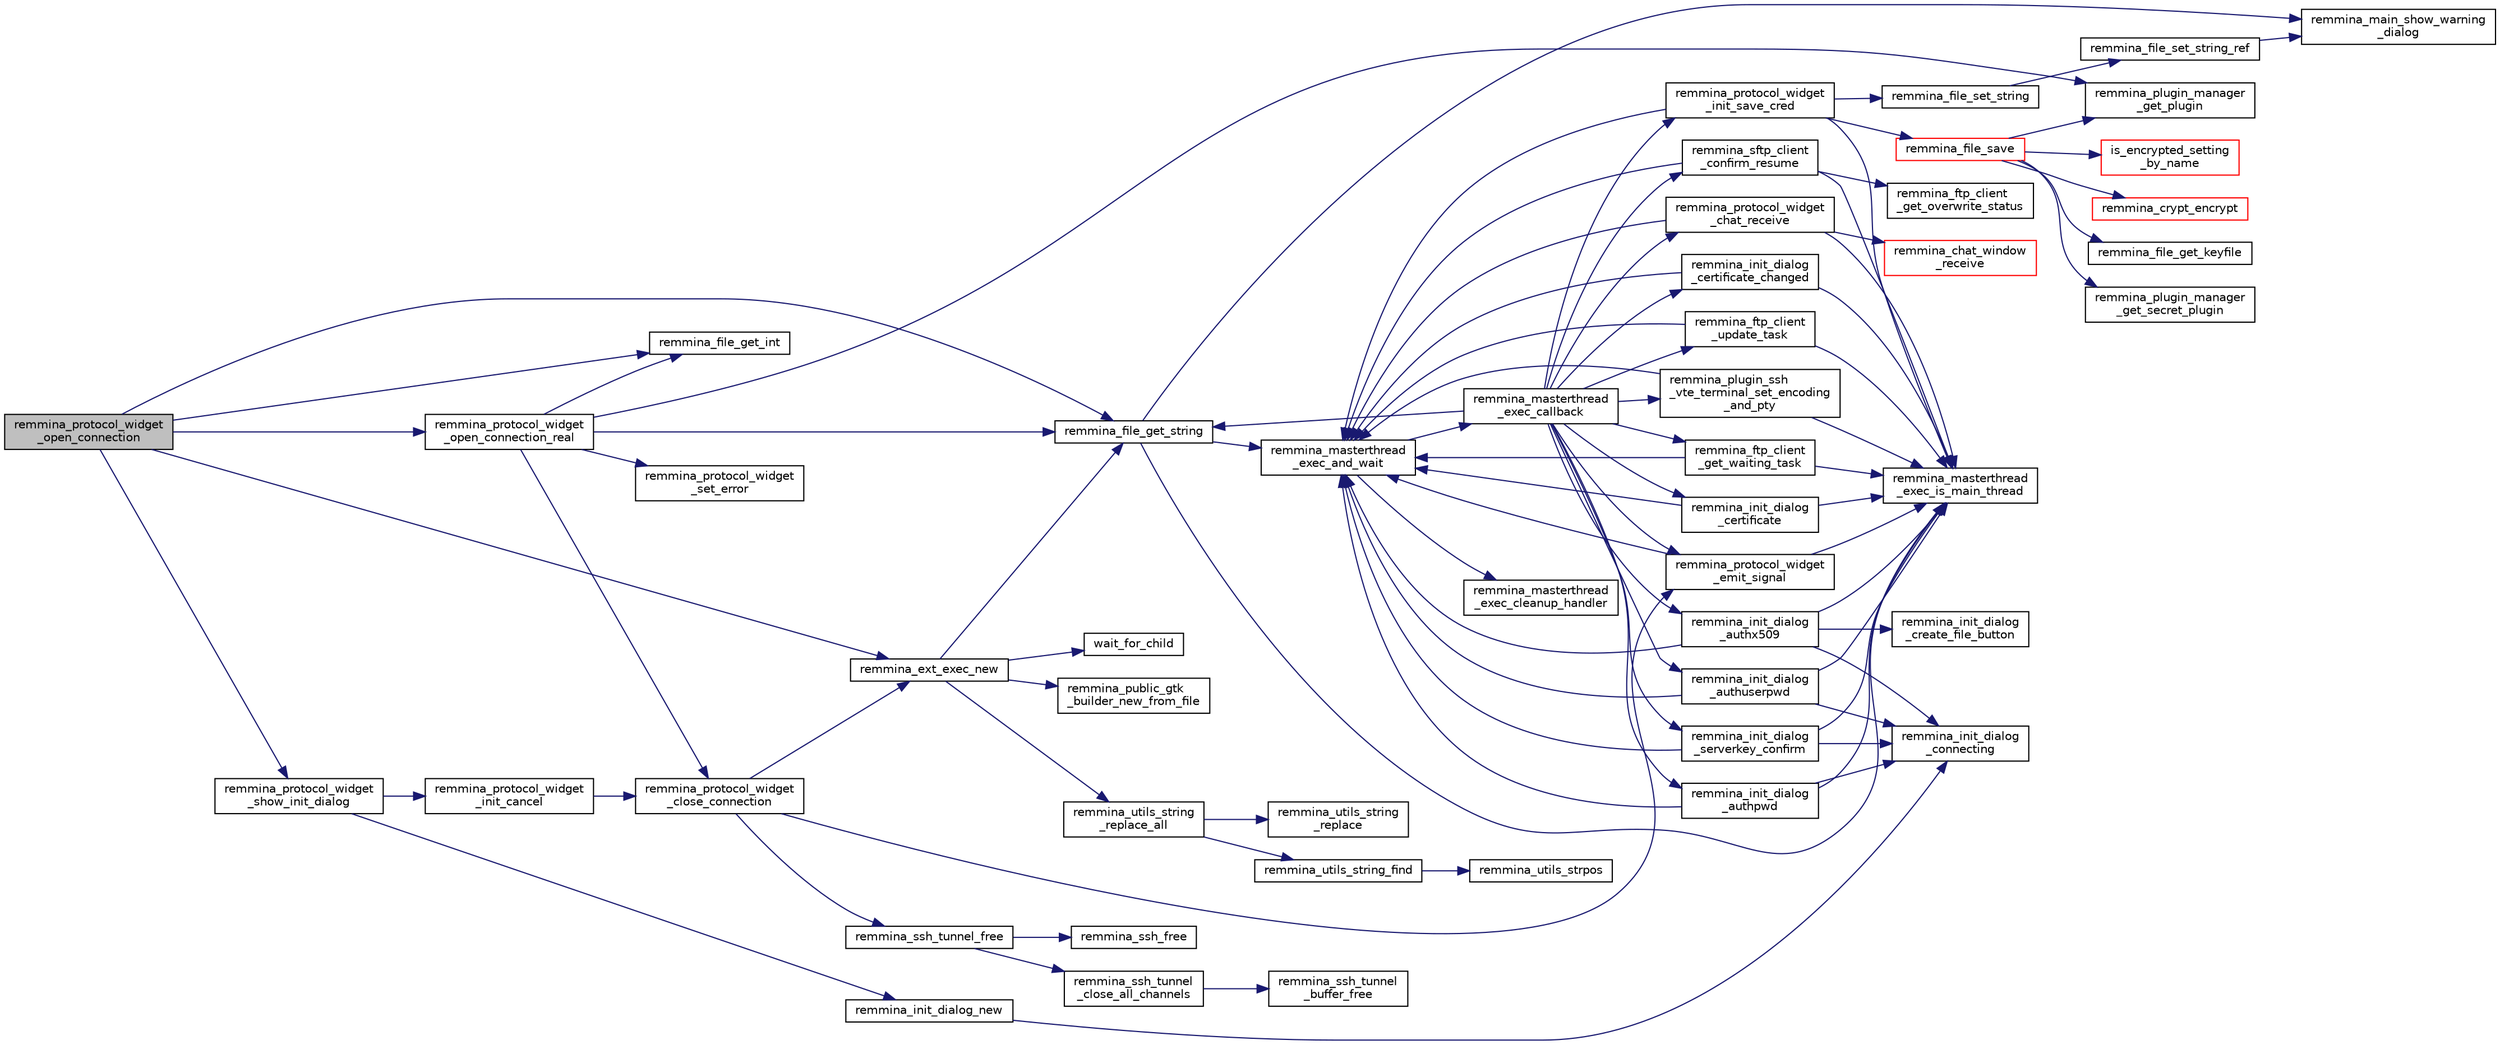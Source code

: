 digraph "remmina_protocol_widget_open_connection"
{
  edge [fontname="Helvetica",fontsize="10",labelfontname="Helvetica",labelfontsize="10"];
  node [fontname="Helvetica",fontsize="10",shape=record];
  rankdir="LR";
  Node3152 [label="remmina_protocol_widget\l_open_connection",height=0.2,width=0.4,color="black", fillcolor="grey75", style="filled", fontcolor="black"];
  Node3152 -> Node3153 [color="midnightblue",fontsize="10",style="solid",fontname="Helvetica"];
  Node3153 [label="remmina_file_get_int",height=0.2,width=0.4,color="black", fillcolor="white", style="filled",URL="$remmina__file_8c.html#a4884356c195dcfb4ceacf641a1e74e66"];
  Node3152 -> Node3154 [color="midnightblue",fontsize="10",style="solid",fontname="Helvetica"];
  Node3154 [label="remmina_ext_exec_new",height=0.2,width=0.4,color="black", fillcolor="white", style="filled",URL="$remmina__ext__exec_8c.html#a7c81795162a70d06294fdf935ea210d7"];
  Node3154 -> Node3155 [color="midnightblue",fontsize="10",style="solid",fontname="Helvetica"];
  Node3155 [label="remmina_file_get_string",height=0.2,width=0.4,color="black", fillcolor="white", style="filled",URL="$remmina__file_8c.html#a8eb1b213d9d08c6ad13683ce05f4355e"];
  Node3155 -> Node3156 [color="midnightblue",fontsize="10",style="solid",fontname="Helvetica"];
  Node3156 [label="remmina_masterthread\l_exec_is_main_thread",height=0.2,width=0.4,color="black", fillcolor="white", style="filled",URL="$remmina__masterthread__exec_8c.html#a3a52e863a3a3da6da6bb5d36c13b7ff4"];
  Node3155 -> Node3157 [color="midnightblue",fontsize="10",style="solid",fontname="Helvetica"];
  Node3157 [label="remmina_masterthread\l_exec_and_wait",height=0.2,width=0.4,color="black", fillcolor="white", style="filled",URL="$remmina__masterthread__exec_8c.html#a14628c2470cac50e87916a70ea05c97d"];
  Node3157 -> Node3158 [color="midnightblue",fontsize="10",style="solid",fontname="Helvetica"];
  Node3158 [label="remmina_masterthread\l_exec_cleanup_handler",height=0.2,width=0.4,color="black", fillcolor="white", style="filled",URL="$remmina__masterthread__exec_8c.html#a94985f15fd0d27c037824ee90b0ecd3c"];
  Node3157 -> Node3159 [color="midnightblue",fontsize="10",style="solid",fontname="Helvetica"];
  Node3159 [label="remmina_masterthread\l_exec_callback",height=0.2,width=0.4,color="black", fillcolor="white", style="filled",URL="$remmina__masterthread__exec_8c.html#ae5c4d736f1856249c255430e010a179f"];
  Node3159 -> Node3160 [color="midnightblue",fontsize="10",style="solid",fontname="Helvetica"];
  Node3160 [label="remmina_protocol_widget\l_init_save_cred",height=0.2,width=0.4,color="black", fillcolor="white", style="filled",URL="$remmina__protocol__widget_8c.html#a7ac09ee83afa8a1a60cadf56b0ec83a6"];
  Node3160 -> Node3156 [color="midnightblue",fontsize="10",style="solid",fontname="Helvetica"];
  Node3160 -> Node3157 [color="midnightblue",fontsize="10",style="solid",fontname="Helvetica"];
  Node3160 -> Node3161 [color="midnightblue",fontsize="10",style="solid",fontname="Helvetica"];
  Node3161 [label="remmina_file_set_string",height=0.2,width=0.4,color="black", fillcolor="white", style="filled",URL="$remmina__file_8c.html#a85ca1ca2d0bf9ef29e490c6f4527a954"];
  Node3161 -> Node3162 [color="midnightblue",fontsize="10",style="solid",fontname="Helvetica"];
  Node3162 [label="remmina_file_set_string_ref",height=0.2,width=0.4,color="black", fillcolor="white", style="filled",URL="$remmina__file_8c.html#a74951c1067a1a5e1341f5e1c1206dec6"];
  Node3162 -> Node3163 [color="midnightblue",fontsize="10",style="solid",fontname="Helvetica"];
  Node3163 [label="remmina_main_show_warning\l_dialog",height=0.2,width=0.4,color="black", fillcolor="white", style="filled",URL="$remmina__main_8c.html#ad99b9c0bf2fa8c166a8b4a09e06ffdf7"];
  Node3160 -> Node3164 [color="midnightblue",fontsize="10",style="solid",fontname="Helvetica"];
  Node3164 [label="remmina_file_save",height=0.2,width=0.4,color="red", fillcolor="white", style="filled",URL="$remmina__file_8c.html#a8c893a5deec9bc446bd89cc9973416c7"];
  Node3164 -> Node3165 [color="midnightblue",fontsize="10",style="solid",fontname="Helvetica"];
  Node3165 [label="remmina_file_get_keyfile",height=0.2,width=0.4,color="black", fillcolor="white", style="filled",URL="$remmina__file_8c.html#a89ec355adbf6e03ad16d7faf810af46f"];
  Node3164 -> Node3166 [color="midnightblue",fontsize="10",style="solid",fontname="Helvetica"];
  Node3166 [label="remmina_plugin_manager\l_get_plugin",height=0.2,width=0.4,color="black", fillcolor="white", style="filled",URL="$remmina__plugin__manager_8c.html#a3872c8656a8a3d5147bcc603471c1932"];
  Node3164 -> Node3167 [color="midnightblue",fontsize="10",style="solid",fontname="Helvetica"];
  Node3167 [label="remmina_plugin_manager\l_get_secret_plugin",height=0.2,width=0.4,color="black", fillcolor="white", style="filled",URL="$remmina__plugin__manager_8c.html#ad380a98f6624aa8c830015c8b428b7b4"];
  Node3164 -> Node3168 [color="midnightblue",fontsize="10",style="solid",fontname="Helvetica"];
  Node3168 [label="is_encrypted_setting\l_by_name",height=0.2,width=0.4,color="red", fillcolor="white", style="filled",URL="$remmina__file_8c.html#a72580559fa04082418a993fec4c77281"];
  Node3164 -> Node3172 [color="midnightblue",fontsize="10",style="solid",fontname="Helvetica"];
  Node3172 [label="remmina_crypt_encrypt",height=0.2,width=0.4,color="red", fillcolor="white", style="filled",URL="$remmina__crypt_8c.html#aa02cf0fed3eb68d6a89815c3ba3bf7b1"];
  Node3159 -> Node3206 [color="midnightblue",fontsize="10",style="solid",fontname="Helvetica"];
  Node3206 [label="remmina_protocol_widget\l_chat_receive",height=0.2,width=0.4,color="black", fillcolor="white", style="filled",URL="$remmina__protocol__widget_8c.html#ae2522242b3f39ee84ee8cf75170de0c0"];
  Node3206 -> Node3156 [color="midnightblue",fontsize="10",style="solid",fontname="Helvetica"];
  Node3206 -> Node3157 [color="midnightblue",fontsize="10",style="solid",fontname="Helvetica"];
  Node3206 -> Node3207 [color="midnightblue",fontsize="10",style="solid",fontname="Helvetica"];
  Node3207 [label="remmina_chat_window\l_receive",height=0.2,width=0.4,color="red", fillcolor="white", style="filled",URL="$remmina__chat__window_8c.html#a45724aed5474dd741563ffbf89237022"];
  Node3159 -> Node3155 [color="midnightblue",fontsize="10",style="solid",fontname="Helvetica"];
  Node3159 -> Node3210 [color="midnightblue",fontsize="10",style="solid",fontname="Helvetica"];
  Node3210 [label="remmina_init_dialog\l_serverkey_confirm",height=0.2,width=0.4,color="black", fillcolor="white", style="filled",URL="$remmina__init__dialog_8c.html#a11fba22fe5f7f85985e01b499a52e534"];
  Node3210 -> Node3156 [color="midnightblue",fontsize="10",style="solid",fontname="Helvetica"];
  Node3210 -> Node3157 [color="midnightblue",fontsize="10",style="solid",fontname="Helvetica"];
  Node3210 -> Node3211 [color="midnightblue",fontsize="10",style="solid",fontname="Helvetica"];
  Node3211 [label="remmina_init_dialog\l_connecting",height=0.2,width=0.4,color="black", fillcolor="white", style="filled",URL="$remmina__init__dialog_8c.html#a7602c5b714e02a10506977dd983e7446"];
  Node3159 -> Node3212 [color="midnightblue",fontsize="10",style="solid",fontname="Helvetica"];
  Node3212 [label="remmina_init_dialog\l_authpwd",height=0.2,width=0.4,color="black", fillcolor="white", style="filled",URL="$remmina__init__dialog_8c.html#a755fc90b41b65cd6106915ab501433fa"];
  Node3212 -> Node3156 [color="midnightblue",fontsize="10",style="solid",fontname="Helvetica"];
  Node3212 -> Node3157 [color="midnightblue",fontsize="10",style="solid",fontname="Helvetica"];
  Node3212 -> Node3211 [color="midnightblue",fontsize="10",style="solid",fontname="Helvetica"];
  Node3159 -> Node3213 [color="midnightblue",fontsize="10",style="solid",fontname="Helvetica"];
  Node3213 [label="remmina_init_dialog\l_authuserpwd",height=0.2,width=0.4,color="black", fillcolor="white", style="filled",URL="$remmina__init__dialog_8c.html#ad941f2348cd1752fc9d58c263690726c"];
  Node3213 -> Node3156 [color="midnightblue",fontsize="10",style="solid",fontname="Helvetica"];
  Node3213 -> Node3157 [color="midnightblue",fontsize="10",style="solid",fontname="Helvetica"];
  Node3213 -> Node3211 [color="midnightblue",fontsize="10",style="solid",fontname="Helvetica"];
  Node3159 -> Node3214 [color="midnightblue",fontsize="10",style="solid",fontname="Helvetica"];
  Node3214 [label="remmina_init_dialog\l_certificate",height=0.2,width=0.4,color="black", fillcolor="white", style="filled",URL="$remmina__init__dialog_8c.html#abd47233840e1eefc1d511bc4e153b98b"];
  Node3214 -> Node3156 [color="midnightblue",fontsize="10",style="solid",fontname="Helvetica"];
  Node3214 -> Node3157 [color="midnightblue",fontsize="10",style="solid",fontname="Helvetica"];
  Node3159 -> Node3215 [color="midnightblue",fontsize="10",style="solid",fontname="Helvetica"];
  Node3215 [label="remmina_init_dialog\l_certificate_changed",height=0.2,width=0.4,color="black", fillcolor="white", style="filled",URL="$remmina__init__dialog_8c.html#a07e0824fe19e8169d076878aca502fc8"];
  Node3215 -> Node3156 [color="midnightblue",fontsize="10",style="solid",fontname="Helvetica"];
  Node3215 -> Node3157 [color="midnightblue",fontsize="10",style="solid",fontname="Helvetica"];
  Node3159 -> Node3216 [color="midnightblue",fontsize="10",style="solid",fontname="Helvetica"];
  Node3216 [label="remmina_init_dialog\l_authx509",height=0.2,width=0.4,color="black", fillcolor="white", style="filled",URL="$remmina__init__dialog_8c.html#a022dc4f1c87b00dac294837358394ddf"];
  Node3216 -> Node3156 [color="midnightblue",fontsize="10",style="solid",fontname="Helvetica"];
  Node3216 -> Node3157 [color="midnightblue",fontsize="10",style="solid",fontname="Helvetica"];
  Node3216 -> Node3217 [color="midnightblue",fontsize="10",style="solid",fontname="Helvetica"];
  Node3217 [label="remmina_init_dialog\l_create_file_button",height=0.2,width=0.4,color="black", fillcolor="white", style="filled",URL="$remmina__init__dialog_8c.html#ad583daf796f4a3c43dbcce49ebcf240f"];
  Node3216 -> Node3211 [color="midnightblue",fontsize="10",style="solid",fontname="Helvetica"];
  Node3159 -> Node3218 [color="midnightblue",fontsize="10",style="solid",fontname="Helvetica"];
  Node3218 [label="remmina_ftp_client\l_update_task",height=0.2,width=0.4,color="black", fillcolor="white", style="filled",URL="$remmina__ftp__client_8c.html#ad96358f40ab056c91f796ddda886a1dd"];
  Node3218 -> Node3156 [color="midnightblue",fontsize="10",style="solid",fontname="Helvetica"];
  Node3218 -> Node3157 [color="midnightblue",fontsize="10",style="solid",fontname="Helvetica"];
  Node3159 -> Node3219 [color="midnightblue",fontsize="10",style="solid",fontname="Helvetica"];
  Node3219 [label="remmina_ftp_client\l_get_waiting_task",height=0.2,width=0.4,color="black", fillcolor="white", style="filled",URL="$remmina__ftp__client_8c.html#a33e4993b60c36eae89a6a0a943d28141"];
  Node3219 -> Node3156 [color="midnightblue",fontsize="10",style="solid",fontname="Helvetica"];
  Node3219 -> Node3157 [color="midnightblue",fontsize="10",style="solid",fontname="Helvetica"];
  Node3159 -> Node3220 [color="midnightblue",fontsize="10",style="solid",fontname="Helvetica"];
  Node3220 [label="remmina_protocol_widget\l_emit_signal",height=0.2,width=0.4,color="black", fillcolor="white", style="filled",URL="$remmina__protocol__widget_8c.html#ac3e5a7f14aef4adb2e57d35e9c180b3b"];
  Node3220 -> Node3156 [color="midnightblue",fontsize="10",style="solid",fontname="Helvetica"];
  Node3220 -> Node3157 [color="midnightblue",fontsize="10",style="solid",fontname="Helvetica"];
  Node3159 -> Node3221 [color="midnightblue",fontsize="10",style="solid",fontname="Helvetica"];
  Node3221 [label="remmina_sftp_client\l_confirm_resume",height=0.2,width=0.4,color="black", fillcolor="white", style="filled",URL="$remmina__sftp__client_8c.html#a138904893cb9c7f6535b8dfc7ba17e33"];
  Node3221 -> Node3222 [color="midnightblue",fontsize="10",style="solid",fontname="Helvetica"];
  Node3222 [label="remmina_ftp_client\l_get_overwrite_status",height=0.2,width=0.4,color="black", fillcolor="white", style="filled",URL="$remmina__ftp__client_8c.html#a20d0575c04eb24553aeba7d0316e7a2e"];
  Node3221 -> Node3156 [color="midnightblue",fontsize="10",style="solid",fontname="Helvetica"];
  Node3221 -> Node3157 [color="midnightblue",fontsize="10",style="solid",fontname="Helvetica"];
  Node3159 -> Node3223 [color="midnightblue",fontsize="10",style="solid",fontname="Helvetica"];
  Node3223 [label="remmina_plugin_ssh\l_vte_terminal_set_encoding\l_and_pty",height=0.2,width=0.4,color="black", fillcolor="white", style="filled",URL="$remmina__ssh__plugin_8c.html#adc8e3776e67abca9ab913bc33172e4ce"];
  Node3223 -> Node3156 [color="midnightblue",fontsize="10",style="solid",fontname="Helvetica"];
  Node3223 -> Node3157 [color="midnightblue",fontsize="10",style="solid",fontname="Helvetica"];
  Node3155 -> Node3163 [color="midnightblue",fontsize="10",style="solid",fontname="Helvetica"];
  Node3154 -> Node3224 [color="midnightblue",fontsize="10",style="solid",fontname="Helvetica"];
  Node3224 [label="remmina_utils_string\l_replace_all",height=0.2,width=0.4,color="black", fillcolor="white", style="filled",URL="$remmina__utils_8c.html#ac804e6111e538ee2fa425b8b6fd1fb66",tooltip="Replaces all occurrences of needle in haystack with replace. "];
  Node3224 -> Node3225 [color="midnightblue",fontsize="10",style="solid",fontname="Helvetica"];
  Node3225 [label="remmina_utils_string_find",height=0.2,width=0.4,color="black", fillcolor="white", style="filled",URL="$remmina__utils_8c.html#a75eb5f79df692dfe4db221d03a5fa355"];
  Node3225 -> Node3226 [color="midnightblue",fontsize="10",style="solid",fontname="Helvetica"];
  Node3226 [label="remmina_utils_strpos",height=0.2,width=0.4,color="black", fillcolor="white", style="filled",URL="$remmina__utils_8c.html#ae4318060ee81f8fbd907904892dd71d3"];
  Node3224 -> Node3227 [color="midnightblue",fontsize="10",style="solid",fontname="Helvetica"];
  Node3227 [label="remmina_utils_string\l_replace",height=0.2,width=0.4,color="black", fillcolor="white", style="filled",URL="$remmina__utils_8c.html#aa6859a61aa28f46591750c9afdef66f4"];
  Node3154 -> Node3228 [color="midnightblue",fontsize="10",style="solid",fontname="Helvetica"];
  Node3228 [label="remmina_public_gtk\l_builder_new_from_file",height=0.2,width=0.4,color="black", fillcolor="white", style="filled",URL="$remmina__public_8c.html#a3031598a6e4f67d1519d8e5afba7da41"];
  Node3154 -> Node3229 [color="midnightblue",fontsize="10",style="solid",fontname="Helvetica"];
  Node3229 [label="wait_for_child",height=0.2,width=0.4,color="black", fillcolor="white", style="filled",URL="$remmina__ext__exec_8c.html#aa063217311c67408819a2c1b86ff92dd"];
  Node3152 -> Node3230 [color="midnightblue",fontsize="10",style="solid",fontname="Helvetica"];
  Node3230 [label="remmina_protocol_widget\l_show_init_dialog",height=0.2,width=0.4,color="black", fillcolor="white", style="filled",URL="$remmina__protocol__widget_8c.html#a4bc73ebac622cdf46860f4ad351244d7"];
  Node3230 -> Node3231 [color="midnightblue",fontsize="10",style="solid",fontname="Helvetica"];
  Node3231 [label="remmina_init_dialog_new",height=0.2,width=0.4,color="black", fillcolor="white", style="filled",URL="$remmina__init__dialog_8c.html#ad5817659d78830d10cfbab93af51ddab"];
  Node3231 -> Node3211 [color="midnightblue",fontsize="10",style="solid",fontname="Helvetica"];
  Node3230 -> Node3232 [color="midnightblue",fontsize="10",style="solid",fontname="Helvetica"];
  Node3232 [label="remmina_protocol_widget\l_init_cancel",height=0.2,width=0.4,color="black", fillcolor="white", style="filled",URL="$remmina__protocol__widget_8c.html#abe4a5c4544090e6a185341d61aa66861"];
  Node3232 -> Node3233 [color="midnightblue",fontsize="10",style="solid",fontname="Helvetica"];
  Node3233 [label="remmina_protocol_widget\l_close_connection",height=0.2,width=0.4,color="black", fillcolor="white", style="filled",URL="$remmina__protocol__widget_8c.html#a326a430fe4d298e3564d9fd5b7945a82"];
  Node3233 -> Node3220 [color="midnightblue",fontsize="10",style="solid",fontname="Helvetica"];
  Node3233 -> Node3234 [color="midnightblue",fontsize="10",style="solid",fontname="Helvetica"];
  Node3234 [label="remmina_ssh_tunnel_free",height=0.2,width=0.4,color="black", fillcolor="white", style="filled",URL="$remmina__ssh_8c.html#a223f8dd7a678bcec2ece40a2d8f7ea06"];
  Node3234 -> Node3235 [color="midnightblue",fontsize="10",style="solid",fontname="Helvetica"];
  Node3235 [label="remmina_ssh_tunnel\l_close_all_channels",height=0.2,width=0.4,color="black", fillcolor="white", style="filled",URL="$remmina__ssh_8c.html#a0a0aff99448b4eec63bf11d7a4bb9ab7"];
  Node3235 -> Node3236 [color="midnightblue",fontsize="10",style="solid",fontname="Helvetica"];
  Node3236 [label="remmina_ssh_tunnel\l_buffer_free",height=0.2,width=0.4,color="black", fillcolor="white", style="filled",URL="$remmina__ssh_8c.html#a2dc66f410992afe4c2b9ad5bda770d6c"];
  Node3234 -> Node3237 [color="midnightblue",fontsize="10",style="solid",fontname="Helvetica"];
  Node3237 [label="remmina_ssh_free",height=0.2,width=0.4,color="black", fillcolor="white", style="filled",URL="$remmina__ssh_8c.html#acdb9f57d2f9b47913715a8d8a0ea0c02"];
  Node3233 -> Node3154 [color="midnightblue",fontsize="10",style="solid",fontname="Helvetica"];
  Node3152 -> Node3155 [color="midnightblue",fontsize="10",style="solid",fontname="Helvetica"];
  Node3152 -> Node3238 [color="midnightblue",fontsize="10",style="solid",fontname="Helvetica"];
  Node3238 [label="remmina_protocol_widget\l_open_connection_real",height=0.2,width=0.4,color="black", fillcolor="white", style="filled",URL="$remmina__protocol__widget_8c.html#a76ad91e7f8648699f71c466e203aa6dd"];
  Node3238 -> Node3166 [color="midnightblue",fontsize="10",style="solid",fontname="Helvetica"];
  Node3238 -> Node3155 [color="midnightblue",fontsize="10",style="solid",fontname="Helvetica"];
  Node3238 -> Node3239 [color="midnightblue",fontsize="10",style="solid",fontname="Helvetica"];
  Node3239 [label="remmina_protocol_widget\l_set_error",height=0.2,width=0.4,color="black", fillcolor="white", style="filled",URL="$remmina__protocol__widget_8c.html#a95088334da86faf9520383629fff48af"];
  Node3238 -> Node3233 [color="midnightblue",fontsize="10",style="solid",fontname="Helvetica"];
  Node3238 -> Node3153 [color="midnightblue",fontsize="10",style="solid",fontname="Helvetica"];
}
